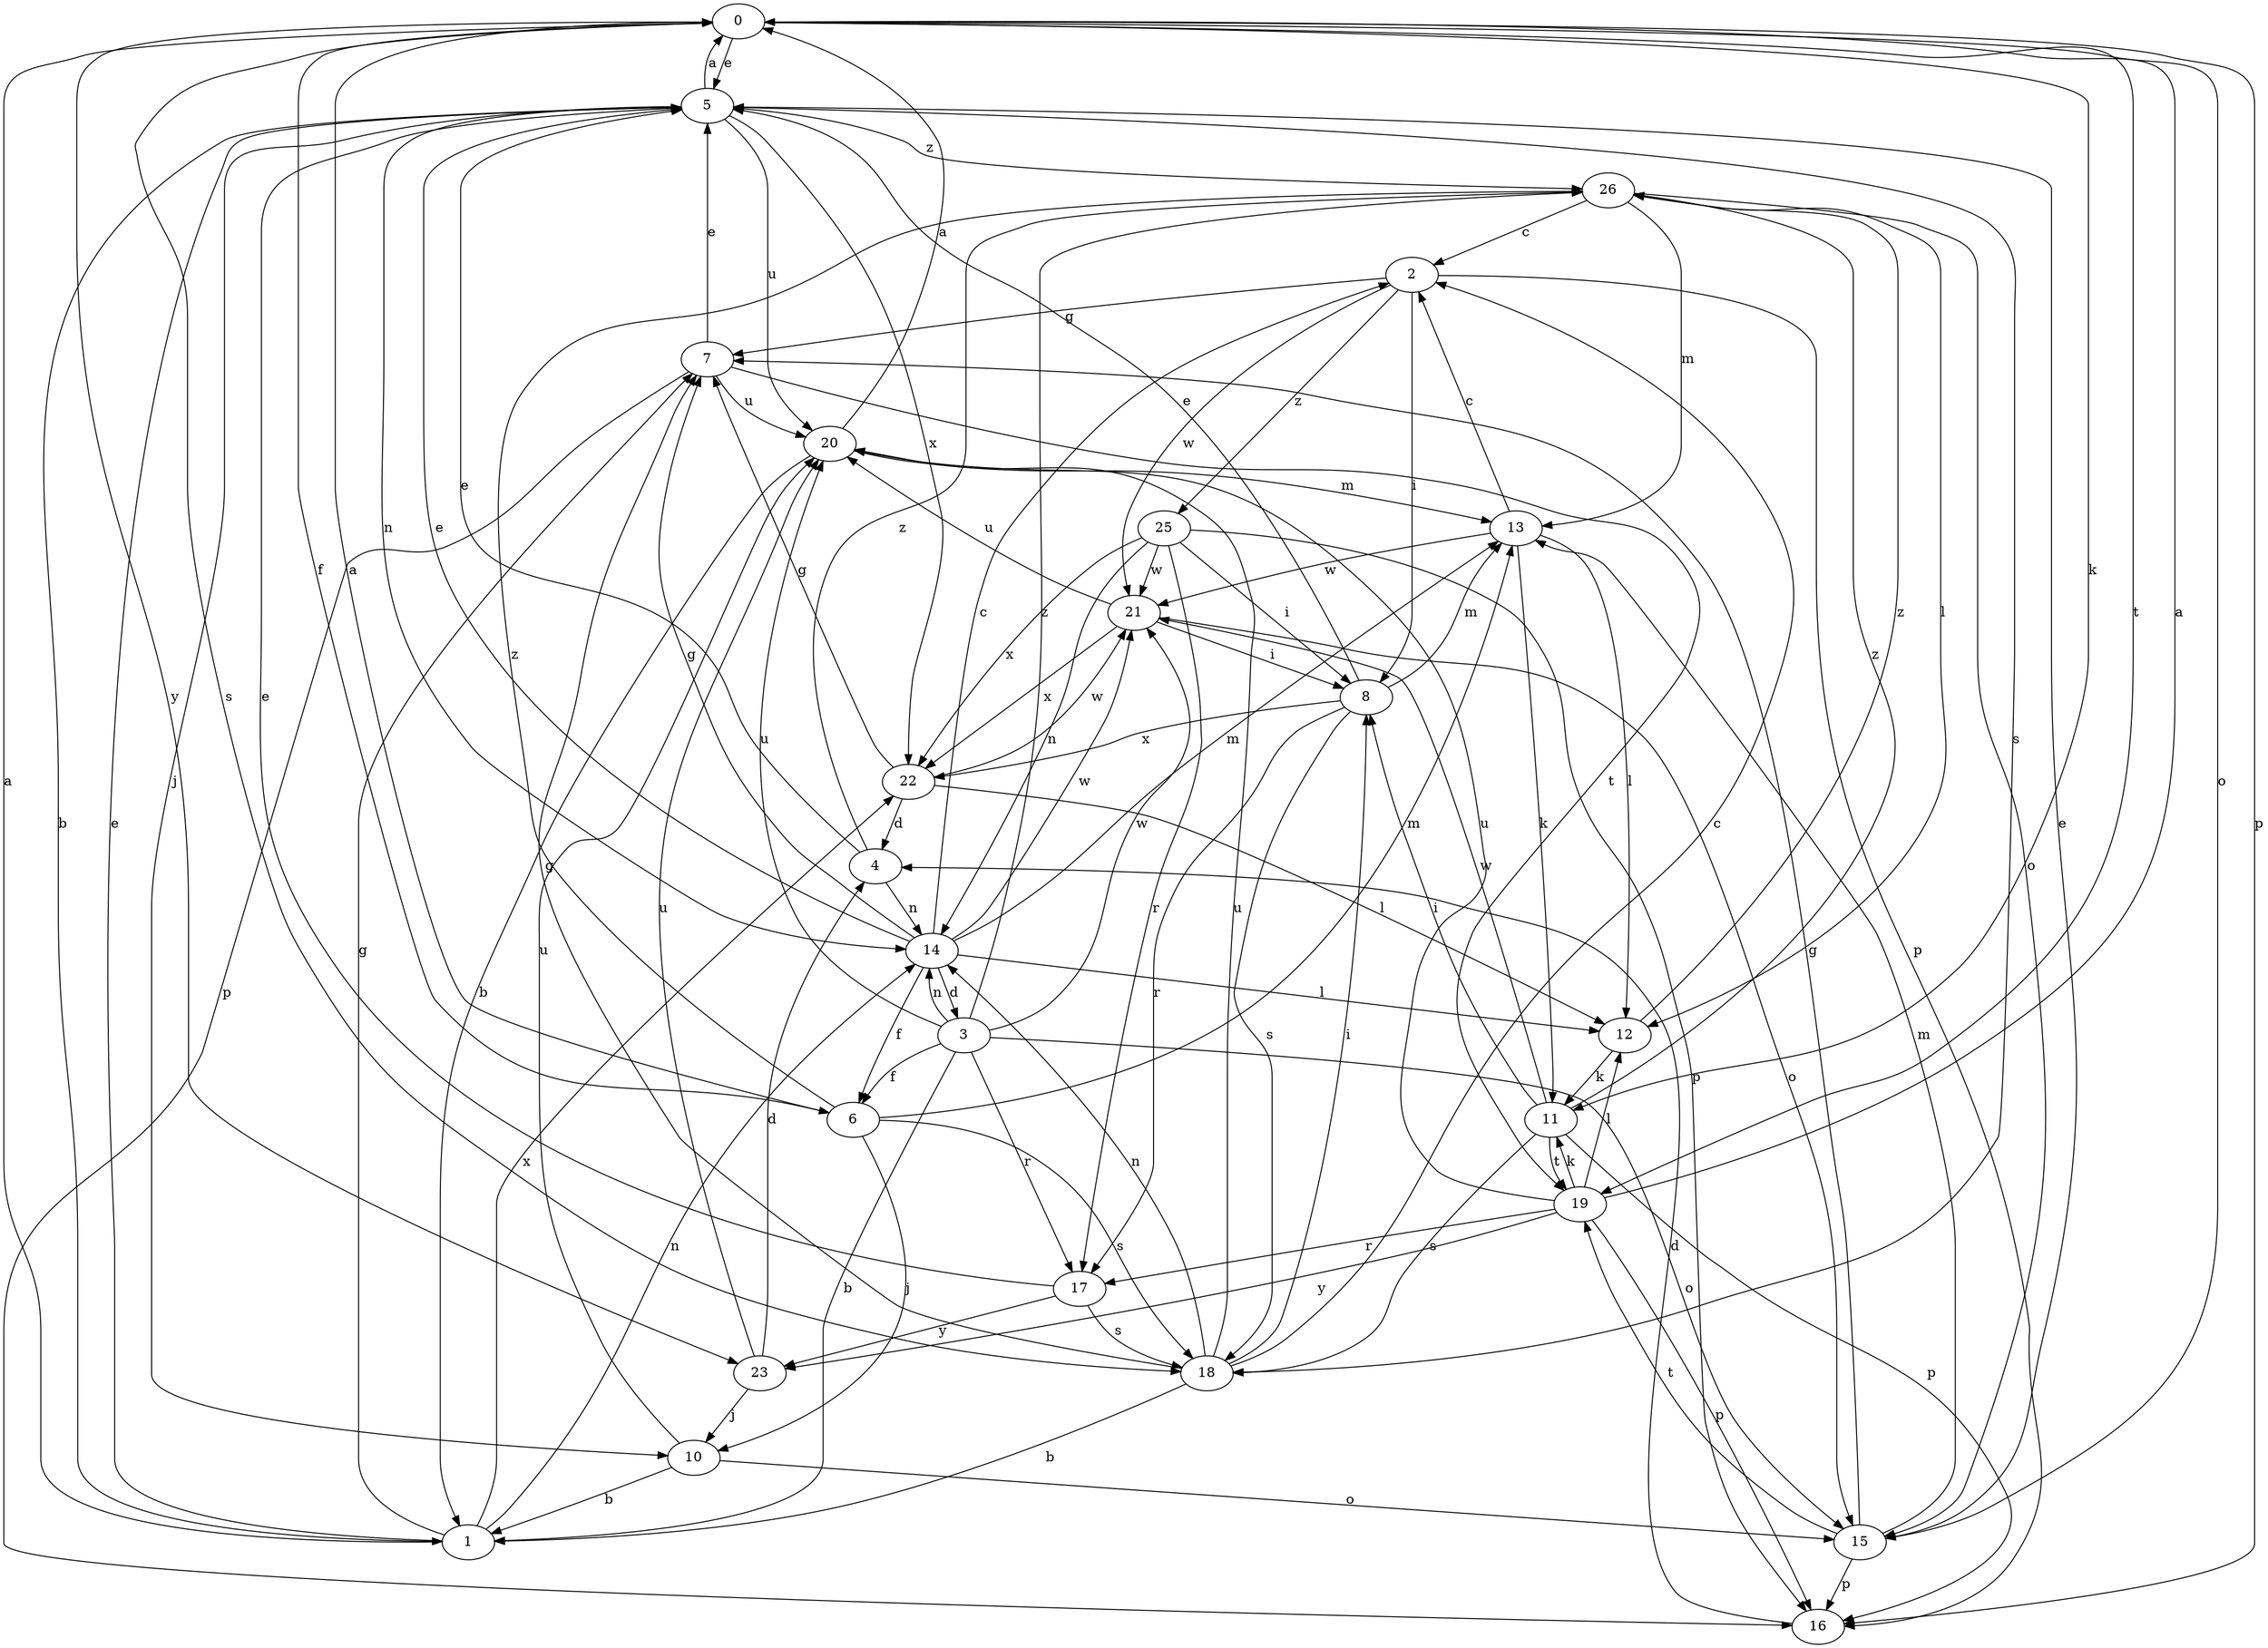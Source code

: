 strict digraph  {
0;
1;
2;
3;
4;
5;
6;
7;
8;
10;
11;
12;
13;
14;
15;
16;
17;
18;
19;
20;
21;
22;
23;
25;
26;
0 -> 5  [label=e];
0 -> 6  [label=f];
0 -> 11  [label=k];
0 -> 15  [label=o];
0 -> 16  [label=p];
0 -> 18  [label=s];
0 -> 19  [label=t];
0 -> 23  [label=y];
1 -> 0  [label=a];
1 -> 5  [label=e];
1 -> 7  [label=g];
1 -> 14  [label=n];
1 -> 22  [label=x];
2 -> 7  [label=g];
2 -> 8  [label=i];
2 -> 16  [label=p];
2 -> 21  [label=w];
2 -> 25  [label=z];
3 -> 1  [label=b];
3 -> 6  [label=f];
3 -> 14  [label=n];
3 -> 15  [label=o];
3 -> 17  [label=r];
3 -> 20  [label=u];
3 -> 21  [label=w];
3 -> 26  [label=z];
4 -> 5  [label=e];
4 -> 14  [label=n];
4 -> 26  [label=z];
5 -> 0  [label=a];
5 -> 1  [label=b];
5 -> 10  [label=j];
5 -> 14  [label=n];
5 -> 18  [label=s];
5 -> 20  [label=u];
5 -> 22  [label=x];
5 -> 26  [label=z];
6 -> 0  [label=a];
6 -> 10  [label=j];
6 -> 13  [label=m];
6 -> 18  [label=s];
6 -> 26  [label=z];
7 -> 5  [label=e];
7 -> 16  [label=p];
7 -> 19  [label=t];
7 -> 20  [label=u];
8 -> 5  [label=e];
8 -> 13  [label=m];
8 -> 17  [label=r];
8 -> 18  [label=s];
8 -> 22  [label=x];
10 -> 1  [label=b];
10 -> 15  [label=o];
10 -> 20  [label=u];
11 -> 8  [label=i];
11 -> 16  [label=p];
11 -> 18  [label=s];
11 -> 19  [label=t];
11 -> 21  [label=w];
11 -> 26  [label=z];
12 -> 11  [label=k];
12 -> 26  [label=z];
13 -> 2  [label=c];
13 -> 11  [label=k];
13 -> 12  [label=l];
13 -> 21  [label=w];
14 -> 2  [label=c];
14 -> 3  [label=d];
14 -> 5  [label=e];
14 -> 6  [label=f];
14 -> 7  [label=g];
14 -> 12  [label=l];
14 -> 13  [label=m];
14 -> 21  [label=w];
15 -> 5  [label=e];
15 -> 7  [label=g];
15 -> 13  [label=m];
15 -> 16  [label=p];
15 -> 19  [label=t];
16 -> 4  [label=d];
17 -> 5  [label=e];
17 -> 18  [label=s];
17 -> 23  [label=y];
18 -> 1  [label=b];
18 -> 2  [label=c];
18 -> 7  [label=g];
18 -> 8  [label=i];
18 -> 14  [label=n];
18 -> 20  [label=u];
19 -> 0  [label=a];
19 -> 11  [label=k];
19 -> 12  [label=l];
19 -> 16  [label=p];
19 -> 17  [label=r];
19 -> 20  [label=u];
19 -> 23  [label=y];
20 -> 0  [label=a];
20 -> 1  [label=b];
20 -> 13  [label=m];
21 -> 8  [label=i];
21 -> 15  [label=o];
21 -> 20  [label=u];
21 -> 22  [label=x];
22 -> 4  [label=d];
22 -> 7  [label=g];
22 -> 12  [label=l];
22 -> 21  [label=w];
23 -> 4  [label=d];
23 -> 10  [label=j];
23 -> 20  [label=u];
25 -> 8  [label=i];
25 -> 14  [label=n];
25 -> 16  [label=p];
25 -> 17  [label=r];
25 -> 21  [label=w];
25 -> 22  [label=x];
26 -> 2  [label=c];
26 -> 12  [label=l];
26 -> 13  [label=m];
26 -> 15  [label=o];
}
